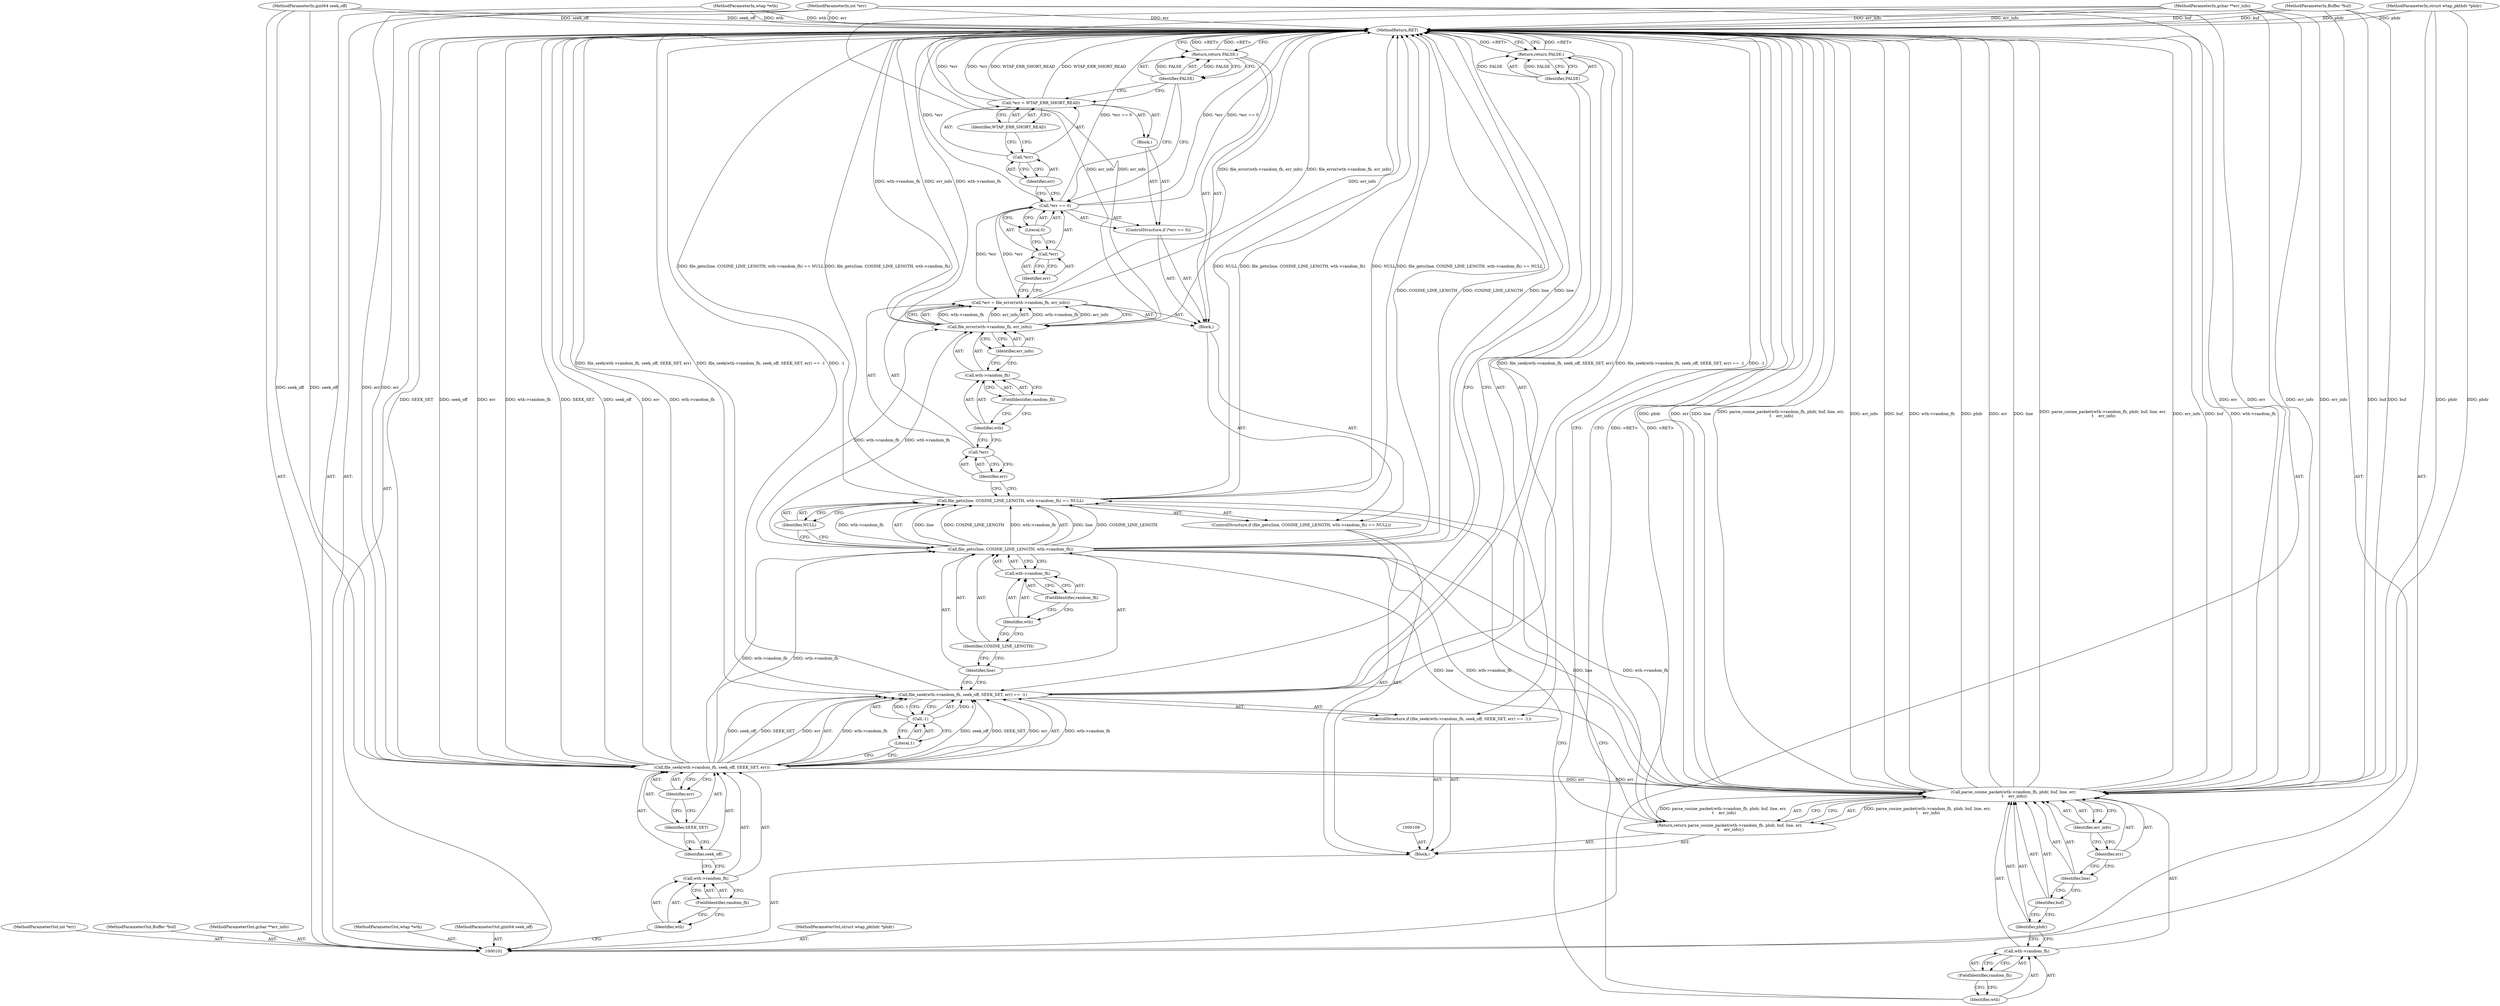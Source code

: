 digraph "0_wireshark_f5ec0afb766f19519ea9623152cca3bbe2229500_0" {
"1000163" [label="(MethodReturn,RET)"];
"1000102" [label="(MethodParameterIn,wtap *wth)"];
"1000225" [label="(MethodParameterOut,wtap *wth)"];
"1000103" [label="(MethodParameterIn,gint64 seek_off)"];
"1000226" [label="(MethodParameterOut,gint64 seek_off)"];
"1000104" [label="(MethodParameterIn,struct wtap_pkthdr *phdr)"];
"1000227" [label="(MethodParameterOut,struct wtap_pkthdr *phdr)"];
"1000133" [label="(Call,*err = file_error(wth->random_fh, err_info))"];
"1000134" [label="(Call,*err)"];
"1000137" [label="(Call,wth->random_fh)"];
"1000138" [label="(Identifier,wth)"];
"1000139" [label="(FieldIdentifier,random_fh)"];
"1000135" [label="(Identifier,err)"];
"1000140" [label="(Identifier,err_info)"];
"1000136" [label="(Call,file_error(wth->random_fh, err_info))"];
"1000145" [label="(Literal,0)"];
"1000146" [label="(Block,)"];
"1000141" [label="(ControlStructure,if (*err == 0))"];
"1000142" [label="(Call,*err == 0)"];
"1000143" [label="(Call,*err)"];
"1000144" [label="(Identifier,err)"];
"1000150" [label="(Identifier,WTAP_ERR_SHORT_READ)"];
"1000147" [label="(Call,*err = WTAP_ERR_SHORT_READ)"];
"1000148" [label="(Call,*err)"];
"1000149" [label="(Identifier,err)"];
"1000152" [label="(Identifier,FALSE)"];
"1000151" [label="(Return,return FALSE;)"];
"1000153" [label="(Return,return parse_cosine_packet(wth->random_fh, phdr, buf, line, err,\n \t    err_info);)"];
"1000155" [label="(Call,wth->random_fh)"];
"1000156" [label="(Identifier,wth)"];
"1000157" [label="(FieldIdentifier,random_fh)"];
"1000158" [label="(Identifier,phdr)"];
"1000159" [label="(Identifier,buf)"];
"1000160" [label="(Identifier,line)"];
"1000161" [label="(Identifier,err)"];
"1000154" [label="(Call,parse_cosine_packet(wth->random_fh, phdr, buf, line, err,\n \t    err_info))"];
"1000162" [label="(Identifier,err_info)"];
"1000106" [label="(MethodParameterIn,int *err)"];
"1000229" [label="(MethodParameterOut,int *err)"];
"1000105" [label="(MethodParameterIn,Buffer *buf)"];
"1000228" [label="(MethodParameterOut,Buffer *buf)"];
"1000107" [label="(MethodParameterIn,gchar **err_info)"];
"1000230" [label="(MethodParameterOut,gchar **err_info)"];
"1000108" [label="(Block,)"];
"1000113" [label="(Call,wth->random_fh)"];
"1000114" [label="(Identifier,wth)"];
"1000110" [label="(ControlStructure,if (file_seek(wth->random_fh, seek_off, SEEK_SET, err) == -1))"];
"1000115" [label="(FieldIdentifier,random_fh)"];
"1000116" [label="(Identifier,seek_off)"];
"1000117" [label="(Identifier,SEEK_SET)"];
"1000118" [label="(Identifier,err)"];
"1000111" [label="(Call,file_seek(wth->random_fh, seek_off, SEEK_SET, err) == -1)"];
"1000112" [label="(Call,file_seek(wth->random_fh, seek_off, SEEK_SET, err))"];
"1000119" [label="(Call,-1)"];
"1000120" [label="(Literal,1)"];
"1000121" [label="(Return,return FALSE;)"];
"1000122" [label="(Identifier,FALSE)"];
"1000123" [label="(ControlStructure,if (file_gets(line, COSINE_LINE_LENGTH, wth->random_fh) == NULL))"];
"1000126" [label="(Identifier,line)"];
"1000127" [label="(Identifier,COSINE_LINE_LENGTH)"];
"1000128" [label="(Call,wth->random_fh)"];
"1000129" [label="(Identifier,wth)"];
"1000130" [label="(FieldIdentifier,random_fh)"];
"1000124" [label="(Call,file_gets(line, COSINE_LINE_LENGTH, wth->random_fh) == NULL)"];
"1000125" [label="(Call,file_gets(line, COSINE_LINE_LENGTH, wth->random_fh))"];
"1000131" [label="(Identifier,NULL)"];
"1000132" [label="(Block,)"];
"1000163" -> "1000101"  [label="AST: "];
"1000163" -> "1000121"  [label="CFG: "];
"1000163" -> "1000151"  [label="CFG: "];
"1000163" -> "1000153"  [label="CFG: "];
"1000153" -> "1000163"  [label="DDG: <RET>"];
"1000121" -> "1000163"  [label="DDG: <RET>"];
"1000151" -> "1000163"  [label="DDG: <RET>"];
"1000125" -> "1000163"  [label="DDG: line"];
"1000125" -> "1000163"  [label="DDG: COSINE_LINE_LENGTH"];
"1000142" -> "1000163"  [label="DDG: *err == 0"];
"1000142" -> "1000163"  [label="DDG: *err"];
"1000124" -> "1000163"  [label="DDG: file_gets(line, COSINE_LINE_LENGTH, wth->random_fh)"];
"1000124" -> "1000163"  [label="DDG: NULL"];
"1000124" -> "1000163"  [label="DDG: file_gets(line, COSINE_LINE_LENGTH, wth->random_fh) == NULL"];
"1000107" -> "1000163"  [label="DDG: err_info"];
"1000104" -> "1000163"  [label="DDG: phdr"];
"1000105" -> "1000163"  [label="DDG: buf"];
"1000154" -> "1000163"  [label="DDG: line"];
"1000154" -> "1000163"  [label="DDG: parse_cosine_packet(wth->random_fh, phdr, buf, line, err,\n \t    err_info)"];
"1000154" -> "1000163"  [label="DDG: err_info"];
"1000154" -> "1000163"  [label="DDG: buf"];
"1000154" -> "1000163"  [label="DDG: wth->random_fh"];
"1000154" -> "1000163"  [label="DDG: phdr"];
"1000154" -> "1000163"  [label="DDG: err"];
"1000136" -> "1000163"  [label="DDG: err_info"];
"1000136" -> "1000163"  [label="DDG: wth->random_fh"];
"1000147" -> "1000163"  [label="DDG: *err"];
"1000147" -> "1000163"  [label="DDG: WTAP_ERR_SHORT_READ"];
"1000112" -> "1000163"  [label="DDG: err"];
"1000112" -> "1000163"  [label="DDG: wth->random_fh"];
"1000112" -> "1000163"  [label="DDG: SEEK_SET"];
"1000112" -> "1000163"  [label="DDG: seek_off"];
"1000111" -> "1000163"  [label="DDG: -1"];
"1000111" -> "1000163"  [label="DDG: file_seek(wth->random_fh, seek_off, SEEK_SET, err)"];
"1000111" -> "1000163"  [label="DDG: file_seek(wth->random_fh, seek_off, SEEK_SET, err) == -1"];
"1000103" -> "1000163"  [label="DDG: seek_off"];
"1000102" -> "1000163"  [label="DDG: wth"];
"1000133" -> "1000163"  [label="DDG: file_error(wth->random_fh, err_info)"];
"1000106" -> "1000163"  [label="DDG: err"];
"1000102" -> "1000101"  [label="AST: "];
"1000102" -> "1000163"  [label="DDG: wth"];
"1000225" -> "1000101"  [label="AST: "];
"1000103" -> "1000101"  [label="AST: "];
"1000103" -> "1000163"  [label="DDG: seek_off"];
"1000103" -> "1000112"  [label="DDG: seek_off"];
"1000226" -> "1000101"  [label="AST: "];
"1000104" -> "1000101"  [label="AST: "];
"1000104" -> "1000163"  [label="DDG: phdr"];
"1000104" -> "1000154"  [label="DDG: phdr"];
"1000227" -> "1000101"  [label="AST: "];
"1000133" -> "1000132"  [label="AST: "];
"1000133" -> "1000136"  [label="CFG: "];
"1000134" -> "1000133"  [label="AST: "];
"1000136" -> "1000133"  [label="AST: "];
"1000144" -> "1000133"  [label="CFG: "];
"1000133" -> "1000163"  [label="DDG: file_error(wth->random_fh, err_info)"];
"1000136" -> "1000133"  [label="DDG: wth->random_fh"];
"1000136" -> "1000133"  [label="DDG: err_info"];
"1000133" -> "1000142"  [label="DDG: *err"];
"1000134" -> "1000133"  [label="AST: "];
"1000134" -> "1000135"  [label="CFG: "];
"1000135" -> "1000134"  [label="AST: "];
"1000138" -> "1000134"  [label="CFG: "];
"1000137" -> "1000136"  [label="AST: "];
"1000137" -> "1000139"  [label="CFG: "];
"1000138" -> "1000137"  [label="AST: "];
"1000139" -> "1000137"  [label="AST: "];
"1000140" -> "1000137"  [label="CFG: "];
"1000138" -> "1000137"  [label="AST: "];
"1000138" -> "1000134"  [label="CFG: "];
"1000139" -> "1000138"  [label="CFG: "];
"1000139" -> "1000137"  [label="AST: "];
"1000139" -> "1000138"  [label="CFG: "];
"1000137" -> "1000139"  [label="CFG: "];
"1000135" -> "1000134"  [label="AST: "];
"1000135" -> "1000124"  [label="CFG: "];
"1000134" -> "1000135"  [label="CFG: "];
"1000140" -> "1000136"  [label="AST: "];
"1000140" -> "1000137"  [label="CFG: "];
"1000136" -> "1000140"  [label="CFG: "];
"1000136" -> "1000133"  [label="AST: "];
"1000136" -> "1000140"  [label="CFG: "];
"1000137" -> "1000136"  [label="AST: "];
"1000140" -> "1000136"  [label="AST: "];
"1000133" -> "1000136"  [label="CFG: "];
"1000136" -> "1000163"  [label="DDG: err_info"];
"1000136" -> "1000163"  [label="DDG: wth->random_fh"];
"1000136" -> "1000133"  [label="DDG: wth->random_fh"];
"1000136" -> "1000133"  [label="DDG: err_info"];
"1000125" -> "1000136"  [label="DDG: wth->random_fh"];
"1000107" -> "1000136"  [label="DDG: err_info"];
"1000145" -> "1000142"  [label="AST: "];
"1000145" -> "1000143"  [label="CFG: "];
"1000142" -> "1000145"  [label="CFG: "];
"1000146" -> "1000141"  [label="AST: "];
"1000147" -> "1000146"  [label="AST: "];
"1000141" -> "1000132"  [label="AST: "];
"1000142" -> "1000141"  [label="AST: "];
"1000146" -> "1000141"  [label="AST: "];
"1000142" -> "1000141"  [label="AST: "];
"1000142" -> "1000145"  [label="CFG: "];
"1000143" -> "1000142"  [label="AST: "];
"1000145" -> "1000142"  [label="AST: "];
"1000149" -> "1000142"  [label="CFG: "];
"1000152" -> "1000142"  [label="CFG: "];
"1000142" -> "1000163"  [label="DDG: *err == 0"];
"1000142" -> "1000163"  [label="DDG: *err"];
"1000133" -> "1000142"  [label="DDG: *err"];
"1000143" -> "1000142"  [label="AST: "];
"1000143" -> "1000144"  [label="CFG: "];
"1000144" -> "1000143"  [label="AST: "];
"1000145" -> "1000143"  [label="CFG: "];
"1000144" -> "1000143"  [label="AST: "];
"1000144" -> "1000133"  [label="CFG: "];
"1000143" -> "1000144"  [label="CFG: "];
"1000150" -> "1000147"  [label="AST: "];
"1000150" -> "1000148"  [label="CFG: "];
"1000147" -> "1000150"  [label="CFG: "];
"1000147" -> "1000146"  [label="AST: "];
"1000147" -> "1000150"  [label="CFG: "];
"1000148" -> "1000147"  [label="AST: "];
"1000150" -> "1000147"  [label="AST: "];
"1000152" -> "1000147"  [label="CFG: "];
"1000147" -> "1000163"  [label="DDG: *err"];
"1000147" -> "1000163"  [label="DDG: WTAP_ERR_SHORT_READ"];
"1000148" -> "1000147"  [label="AST: "];
"1000148" -> "1000149"  [label="CFG: "];
"1000149" -> "1000148"  [label="AST: "];
"1000150" -> "1000148"  [label="CFG: "];
"1000149" -> "1000148"  [label="AST: "];
"1000149" -> "1000142"  [label="CFG: "];
"1000148" -> "1000149"  [label="CFG: "];
"1000152" -> "1000151"  [label="AST: "];
"1000152" -> "1000147"  [label="CFG: "];
"1000152" -> "1000142"  [label="CFG: "];
"1000151" -> "1000152"  [label="CFG: "];
"1000152" -> "1000151"  [label="DDG: FALSE"];
"1000151" -> "1000132"  [label="AST: "];
"1000151" -> "1000152"  [label="CFG: "];
"1000152" -> "1000151"  [label="AST: "];
"1000163" -> "1000151"  [label="CFG: "];
"1000151" -> "1000163"  [label="DDG: <RET>"];
"1000152" -> "1000151"  [label="DDG: FALSE"];
"1000153" -> "1000108"  [label="AST: "];
"1000153" -> "1000154"  [label="CFG: "];
"1000154" -> "1000153"  [label="AST: "];
"1000163" -> "1000153"  [label="CFG: "];
"1000153" -> "1000163"  [label="DDG: <RET>"];
"1000154" -> "1000153"  [label="DDG: parse_cosine_packet(wth->random_fh, phdr, buf, line, err,\n \t    err_info)"];
"1000155" -> "1000154"  [label="AST: "];
"1000155" -> "1000157"  [label="CFG: "];
"1000156" -> "1000155"  [label="AST: "];
"1000157" -> "1000155"  [label="AST: "];
"1000158" -> "1000155"  [label="CFG: "];
"1000156" -> "1000155"  [label="AST: "];
"1000156" -> "1000124"  [label="CFG: "];
"1000157" -> "1000156"  [label="CFG: "];
"1000157" -> "1000155"  [label="AST: "];
"1000157" -> "1000156"  [label="CFG: "];
"1000155" -> "1000157"  [label="CFG: "];
"1000158" -> "1000154"  [label="AST: "];
"1000158" -> "1000155"  [label="CFG: "];
"1000159" -> "1000158"  [label="CFG: "];
"1000159" -> "1000154"  [label="AST: "];
"1000159" -> "1000158"  [label="CFG: "];
"1000160" -> "1000159"  [label="CFG: "];
"1000160" -> "1000154"  [label="AST: "];
"1000160" -> "1000159"  [label="CFG: "];
"1000161" -> "1000160"  [label="CFG: "];
"1000161" -> "1000154"  [label="AST: "];
"1000161" -> "1000160"  [label="CFG: "];
"1000162" -> "1000161"  [label="CFG: "];
"1000154" -> "1000153"  [label="AST: "];
"1000154" -> "1000162"  [label="CFG: "];
"1000155" -> "1000154"  [label="AST: "];
"1000158" -> "1000154"  [label="AST: "];
"1000159" -> "1000154"  [label="AST: "];
"1000160" -> "1000154"  [label="AST: "];
"1000161" -> "1000154"  [label="AST: "];
"1000162" -> "1000154"  [label="AST: "];
"1000153" -> "1000154"  [label="CFG: "];
"1000154" -> "1000163"  [label="DDG: line"];
"1000154" -> "1000163"  [label="DDG: parse_cosine_packet(wth->random_fh, phdr, buf, line, err,\n \t    err_info)"];
"1000154" -> "1000163"  [label="DDG: err_info"];
"1000154" -> "1000163"  [label="DDG: buf"];
"1000154" -> "1000163"  [label="DDG: wth->random_fh"];
"1000154" -> "1000163"  [label="DDG: phdr"];
"1000154" -> "1000163"  [label="DDG: err"];
"1000154" -> "1000153"  [label="DDG: parse_cosine_packet(wth->random_fh, phdr, buf, line, err,\n \t    err_info)"];
"1000125" -> "1000154"  [label="DDG: wth->random_fh"];
"1000125" -> "1000154"  [label="DDG: line"];
"1000104" -> "1000154"  [label="DDG: phdr"];
"1000105" -> "1000154"  [label="DDG: buf"];
"1000112" -> "1000154"  [label="DDG: err"];
"1000106" -> "1000154"  [label="DDG: err"];
"1000107" -> "1000154"  [label="DDG: err_info"];
"1000162" -> "1000154"  [label="AST: "];
"1000162" -> "1000161"  [label="CFG: "];
"1000154" -> "1000162"  [label="CFG: "];
"1000106" -> "1000101"  [label="AST: "];
"1000106" -> "1000163"  [label="DDG: err"];
"1000106" -> "1000112"  [label="DDG: err"];
"1000106" -> "1000154"  [label="DDG: err"];
"1000229" -> "1000101"  [label="AST: "];
"1000105" -> "1000101"  [label="AST: "];
"1000105" -> "1000163"  [label="DDG: buf"];
"1000105" -> "1000154"  [label="DDG: buf"];
"1000228" -> "1000101"  [label="AST: "];
"1000107" -> "1000101"  [label="AST: "];
"1000107" -> "1000163"  [label="DDG: err_info"];
"1000107" -> "1000136"  [label="DDG: err_info"];
"1000107" -> "1000154"  [label="DDG: err_info"];
"1000230" -> "1000101"  [label="AST: "];
"1000108" -> "1000101"  [label="AST: "];
"1000109" -> "1000108"  [label="AST: "];
"1000110" -> "1000108"  [label="AST: "];
"1000123" -> "1000108"  [label="AST: "];
"1000153" -> "1000108"  [label="AST: "];
"1000113" -> "1000112"  [label="AST: "];
"1000113" -> "1000115"  [label="CFG: "];
"1000114" -> "1000113"  [label="AST: "];
"1000115" -> "1000113"  [label="AST: "];
"1000116" -> "1000113"  [label="CFG: "];
"1000114" -> "1000113"  [label="AST: "];
"1000114" -> "1000101"  [label="CFG: "];
"1000115" -> "1000114"  [label="CFG: "];
"1000110" -> "1000108"  [label="AST: "];
"1000111" -> "1000110"  [label="AST: "];
"1000121" -> "1000110"  [label="AST: "];
"1000115" -> "1000113"  [label="AST: "];
"1000115" -> "1000114"  [label="CFG: "];
"1000113" -> "1000115"  [label="CFG: "];
"1000116" -> "1000112"  [label="AST: "];
"1000116" -> "1000113"  [label="CFG: "];
"1000117" -> "1000116"  [label="CFG: "];
"1000117" -> "1000112"  [label="AST: "];
"1000117" -> "1000116"  [label="CFG: "];
"1000118" -> "1000117"  [label="CFG: "];
"1000118" -> "1000112"  [label="AST: "];
"1000118" -> "1000117"  [label="CFG: "];
"1000112" -> "1000118"  [label="CFG: "];
"1000111" -> "1000110"  [label="AST: "];
"1000111" -> "1000119"  [label="CFG: "];
"1000112" -> "1000111"  [label="AST: "];
"1000119" -> "1000111"  [label="AST: "];
"1000122" -> "1000111"  [label="CFG: "];
"1000126" -> "1000111"  [label="CFG: "];
"1000111" -> "1000163"  [label="DDG: -1"];
"1000111" -> "1000163"  [label="DDG: file_seek(wth->random_fh, seek_off, SEEK_SET, err)"];
"1000111" -> "1000163"  [label="DDG: file_seek(wth->random_fh, seek_off, SEEK_SET, err) == -1"];
"1000112" -> "1000111"  [label="DDG: wth->random_fh"];
"1000112" -> "1000111"  [label="DDG: seek_off"];
"1000112" -> "1000111"  [label="DDG: SEEK_SET"];
"1000112" -> "1000111"  [label="DDG: err"];
"1000119" -> "1000111"  [label="DDG: 1"];
"1000112" -> "1000111"  [label="AST: "];
"1000112" -> "1000118"  [label="CFG: "];
"1000113" -> "1000112"  [label="AST: "];
"1000116" -> "1000112"  [label="AST: "];
"1000117" -> "1000112"  [label="AST: "];
"1000118" -> "1000112"  [label="AST: "];
"1000120" -> "1000112"  [label="CFG: "];
"1000112" -> "1000163"  [label="DDG: err"];
"1000112" -> "1000163"  [label="DDG: wth->random_fh"];
"1000112" -> "1000163"  [label="DDG: SEEK_SET"];
"1000112" -> "1000163"  [label="DDG: seek_off"];
"1000112" -> "1000111"  [label="DDG: wth->random_fh"];
"1000112" -> "1000111"  [label="DDG: seek_off"];
"1000112" -> "1000111"  [label="DDG: SEEK_SET"];
"1000112" -> "1000111"  [label="DDG: err"];
"1000103" -> "1000112"  [label="DDG: seek_off"];
"1000106" -> "1000112"  [label="DDG: err"];
"1000112" -> "1000125"  [label="DDG: wth->random_fh"];
"1000112" -> "1000154"  [label="DDG: err"];
"1000119" -> "1000111"  [label="AST: "];
"1000119" -> "1000120"  [label="CFG: "];
"1000120" -> "1000119"  [label="AST: "];
"1000111" -> "1000119"  [label="CFG: "];
"1000119" -> "1000111"  [label="DDG: 1"];
"1000120" -> "1000119"  [label="AST: "];
"1000120" -> "1000112"  [label="CFG: "];
"1000119" -> "1000120"  [label="CFG: "];
"1000121" -> "1000110"  [label="AST: "];
"1000121" -> "1000122"  [label="CFG: "];
"1000122" -> "1000121"  [label="AST: "];
"1000163" -> "1000121"  [label="CFG: "];
"1000121" -> "1000163"  [label="DDG: <RET>"];
"1000122" -> "1000121"  [label="DDG: FALSE"];
"1000122" -> "1000121"  [label="AST: "];
"1000122" -> "1000111"  [label="CFG: "];
"1000121" -> "1000122"  [label="CFG: "];
"1000122" -> "1000121"  [label="DDG: FALSE"];
"1000123" -> "1000108"  [label="AST: "];
"1000124" -> "1000123"  [label="AST: "];
"1000132" -> "1000123"  [label="AST: "];
"1000126" -> "1000125"  [label="AST: "];
"1000126" -> "1000111"  [label="CFG: "];
"1000127" -> "1000126"  [label="CFG: "];
"1000127" -> "1000125"  [label="AST: "];
"1000127" -> "1000126"  [label="CFG: "];
"1000129" -> "1000127"  [label="CFG: "];
"1000128" -> "1000125"  [label="AST: "];
"1000128" -> "1000130"  [label="CFG: "];
"1000129" -> "1000128"  [label="AST: "];
"1000130" -> "1000128"  [label="AST: "];
"1000125" -> "1000128"  [label="CFG: "];
"1000129" -> "1000128"  [label="AST: "];
"1000129" -> "1000127"  [label="CFG: "];
"1000130" -> "1000129"  [label="CFG: "];
"1000130" -> "1000128"  [label="AST: "];
"1000130" -> "1000129"  [label="CFG: "];
"1000128" -> "1000130"  [label="CFG: "];
"1000124" -> "1000123"  [label="AST: "];
"1000124" -> "1000131"  [label="CFG: "];
"1000125" -> "1000124"  [label="AST: "];
"1000131" -> "1000124"  [label="AST: "];
"1000135" -> "1000124"  [label="CFG: "];
"1000156" -> "1000124"  [label="CFG: "];
"1000124" -> "1000163"  [label="DDG: file_gets(line, COSINE_LINE_LENGTH, wth->random_fh)"];
"1000124" -> "1000163"  [label="DDG: NULL"];
"1000124" -> "1000163"  [label="DDG: file_gets(line, COSINE_LINE_LENGTH, wth->random_fh) == NULL"];
"1000125" -> "1000124"  [label="DDG: line"];
"1000125" -> "1000124"  [label="DDG: COSINE_LINE_LENGTH"];
"1000125" -> "1000124"  [label="DDG: wth->random_fh"];
"1000125" -> "1000124"  [label="AST: "];
"1000125" -> "1000128"  [label="CFG: "];
"1000126" -> "1000125"  [label="AST: "];
"1000127" -> "1000125"  [label="AST: "];
"1000128" -> "1000125"  [label="AST: "];
"1000131" -> "1000125"  [label="CFG: "];
"1000125" -> "1000163"  [label="DDG: line"];
"1000125" -> "1000163"  [label="DDG: COSINE_LINE_LENGTH"];
"1000125" -> "1000124"  [label="DDG: line"];
"1000125" -> "1000124"  [label="DDG: COSINE_LINE_LENGTH"];
"1000125" -> "1000124"  [label="DDG: wth->random_fh"];
"1000112" -> "1000125"  [label="DDG: wth->random_fh"];
"1000125" -> "1000136"  [label="DDG: wth->random_fh"];
"1000125" -> "1000154"  [label="DDG: wth->random_fh"];
"1000125" -> "1000154"  [label="DDG: line"];
"1000131" -> "1000124"  [label="AST: "];
"1000131" -> "1000125"  [label="CFG: "];
"1000124" -> "1000131"  [label="CFG: "];
"1000132" -> "1000123"  [label="AST: "];
"1000133" -> "1000132"  [label="AST: "];
"1000141" -> "1000132"  [label="AST: "];
"1000151" -> "1000132"  [label="AST: "];
}
